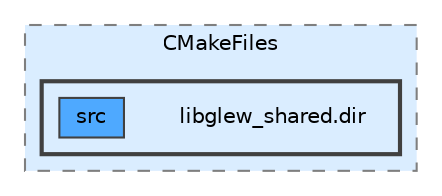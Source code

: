 digraph "build/vendor/glew-cmake/CMakeFiles/libglew_shared.dir"
{
 // LATEX_PDF_SIZE
  bgcolor="transparent";
  edge [fontname=Helvetica,fontsize=10,labelfontname=Helvetica,labelfontsize=10];
  node [fontname=Helvetica,fontsize=10,shape=box,height=0.2,width=0.4];
  compound=true
  subgraph clusterdir_7c76ee6505601c84660c8ab1bbc0797d {
    graph [ bgcolor="#daedff", pencolor="grey50", label="CMakeFiles", fontname=Helvetica,fontsize=10 style="filled,dashed", URL="dir_7c76ee6505601c84660c8ab1bbc0797d.html",tooltip=""]
  subgraph clusterdir_1522262635366380668d08535af44818 {
    graph [ bgcolor="#daedff", pencolor="grey25", label="", fontname=Helvetica,fontsize=10 style="filled,bold", URL="dir_1522262635366380668d08535af44818.html",tooltip=""]
    dir_1522262635366380668d08535af44818 [shape=plaintext, label="libglew_shared.dir"];
  dir_356f034c765526f594851d8a10b21532 [label="src", fillcolor="#4ea9ff", color="grey25", style="filled", URL="dir_356f034c765526f594851d8a10b21532.html",tooltip=""];
  }
  }
}
